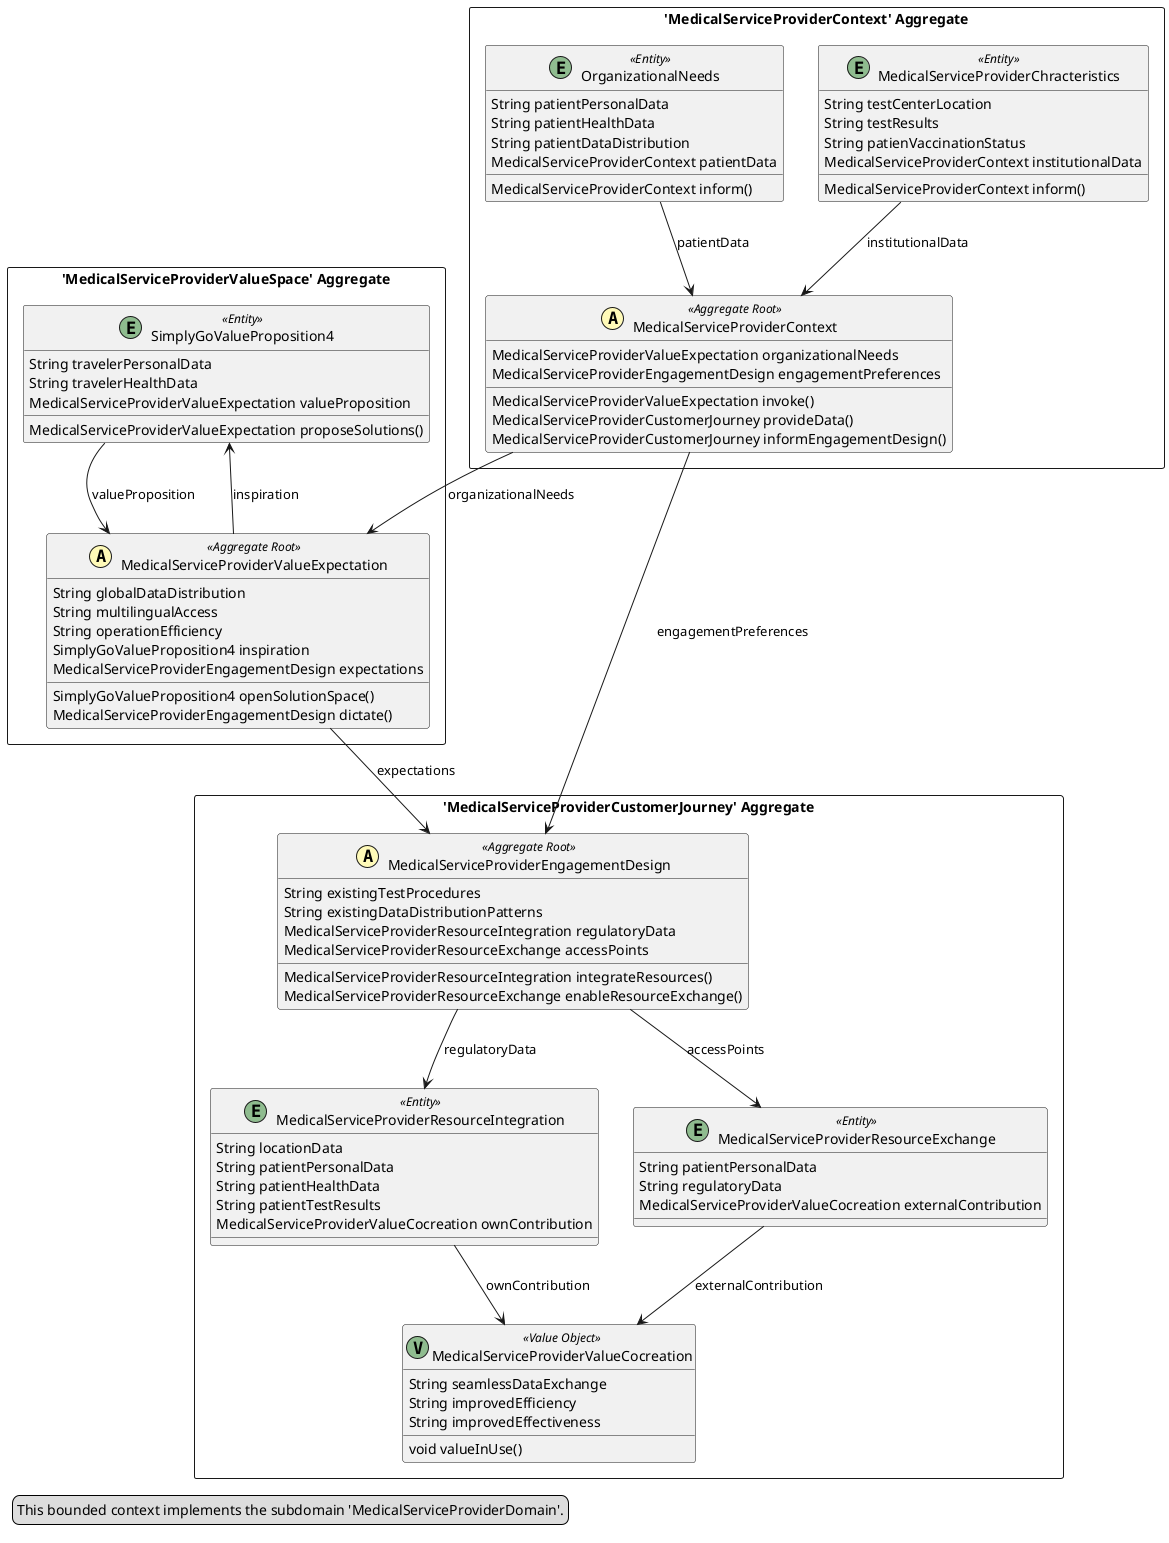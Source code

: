 @startuml

skinparam componentStyle uml2

package "'MedicalServiceProviderContext' Aggregate" <<Rectangle>> {
	class MedicalServiceProviderContext <<(A,#fffab8) Aggregate Root>> {
		MedicalServiceProviderValueExpectation organizationalNeeds
		MedicalServiceProviderEngagementDesign engagementPreferences
		MedicalServiceProviderValueExpectation invoke()
		MedicalServiceProviderCustomerJourney provideData()
		MedicalServiceProviderCustomerJourney informEngagementDesign()
	}
	class MedicalServiceProviderChracteristics <<(E,DarkSeaGreen) Entity>> {
		String testCenterLocation
		String testResults
		String patienVaccinationStatus
		MedicalServiceProviderContext institutionalData
		MedicalServiceProviderContext inform()
	}
	class OrganizationalNeeds <<(E,DarkSeaGreen) Entity>> {
		String patientPersonalData
		String patientHealthData
		String patientDataDistribution
		MedicalServiceProviderContext patientData
		MedicalServiceProviderContext inform()
	}
}
package "'MedicalServiceProviderValueSpace' Aggregate" <<Rectangle>> {
	class SimplyGoValueProposition4 <<(E,DarkSeaGreen) Entity>> {
		String travelerPersonalData
		String travelerHealthData
		MedicalServiceProviderValueExpectation valueProposition
		MedicalServiceProviderValueExpectation proposeSolutions()
	}
	class MedicalServiceProviderValueExpectation <<(A,#fffab8) Aggregate Root>> {
		String globalDataDistribution
		String multilingualAccess
		String operationEfficiency
		SimplyGoValueProposition4 inspiration
		MedicalServiceProviderEngagementDesign expectations
		SimplyGoValueProposition4 openSolutionSpace()
		MedicalServiceProviderEngagementDesign dictate()
	}
}
package "'MedicalServiceProviderCustomerJourney' Aggregate" <<Rectangle>> {
	class MedicalServiceProviderEngagementDesign <<(A,#fffab8) Aggregate Root>> {
		String existingTestProcedures
		String existingDataDistributionPatterns
		MedicalServiceProviderResourceIntegration regulatoryData
		MedicalServiceProviderResourceExchange accessPoints
		MedicalServiceProviderResourceIntegration integrateResources()
		MedicalServiceProviderResourceExchange enableResourceExchange()
	}
	class MedicalServiceProviderResourceIntegration <<(E,DarkSeaGreen) Entity>> {
		String locationData
		String patientPersonalData
		String patientHealthData
		String patientTestResults
		MedicalServiceProviderValueCocreation ownContribution
	}
	class MedicalServiceProviderResourceExchange <<(E,DarkSeaGreen) Entity>> {
		String patientPersonalData
		String regulatoryData
		MedicalServiceProviderValueCocreation externalContribution
	}
	class MedicalServiceProviderValueCocreation <<(V,DarkSeaGreen) Value Object>> {
		String seamlessDataExchange
		String improvedEfficiency
		String improvedEffectiveness
		void valueInUse()
	}
}
MedicalServiceProviderContext --> MedicalServiceProviderValueExpectation : organizationalNeeds
MedicalServiceProviderContext --> MedicalServiceProviderEngagementDesign : engagementPreferences
MedicalServiceProviderChracteristics --> MedicalServiceProviderContext : institutionalData
OrganizationalNeeds --> MedicalServiceProviderContext : patientData
SimplyGoValueProposition4 --> MedicalServiceProviderValueExpectation : valueProposition
MedicalServiceProviderValueExpectation --> SimplyGoValueProposition4 : inspiration
MedicalServiceProviderValueExpectation --> MedicalServiceProviderEngagementDesign : expectations
MedicalServiceProviderEngagementDesign --> MedicalServiceProviderResourceIntegration : regulatoryData
MedicalServiceProviderEngagementDesign --> MedicalServiceProviderResourceExchange : accessPoints
MedicalServiceProviderResourceIntegration --> MedicalServiceProviderValueCocreation : ownContribution
MedicalServiceProviderResourceExchange --> MedicalServiceProviderValueCocreation : externalContribution
legend left
  This bounded context implements the subdomain 'MedicalServiceProviderDomain'.
end legend


@enduml
